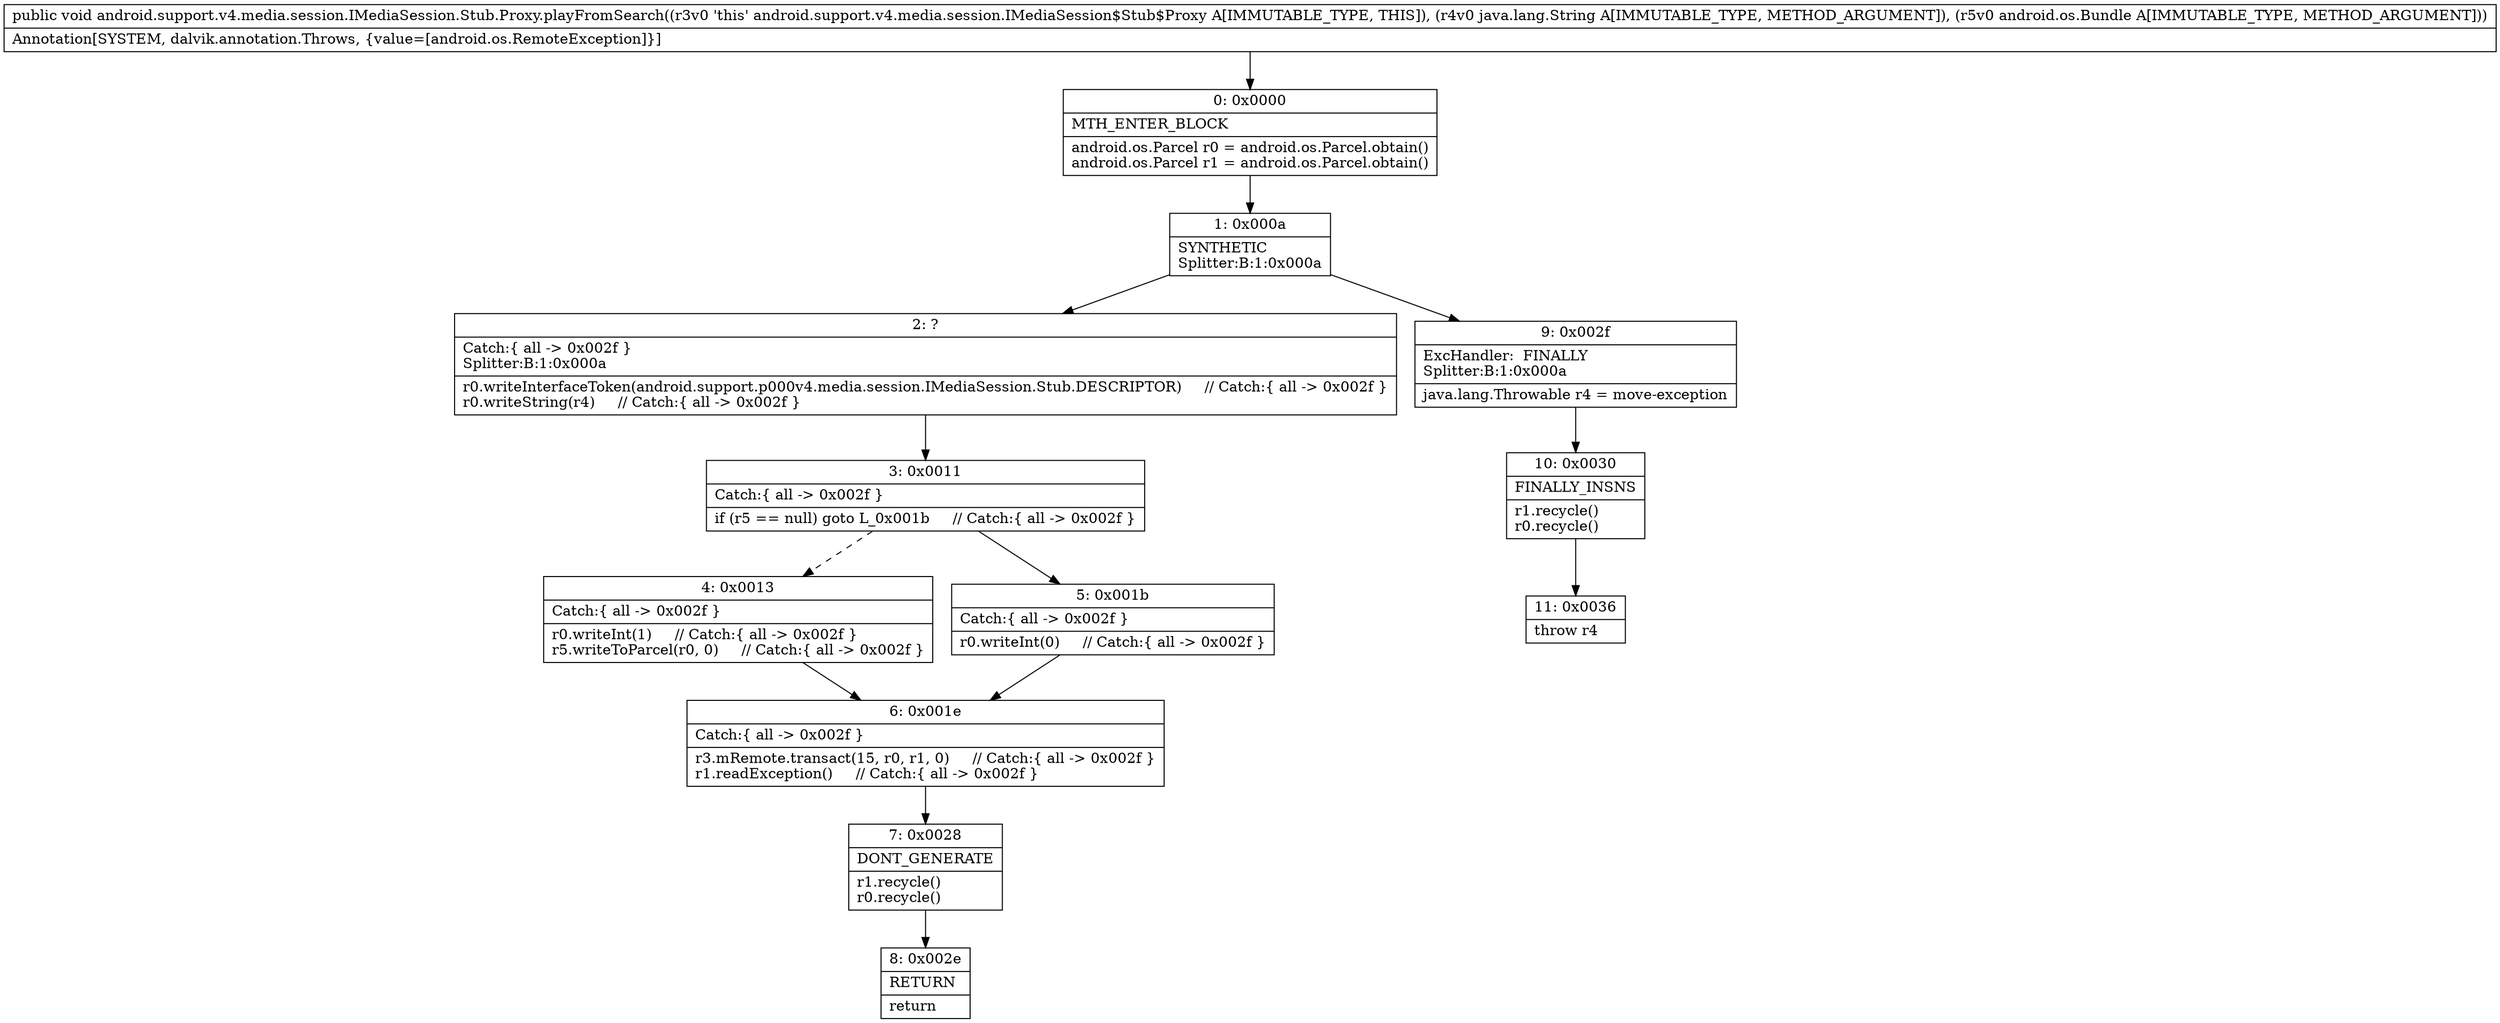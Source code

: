 digraph "CFG forandroid.support.v4.media.session.IMediaSession.Stub.Proxy.playFromSearch(Ljava\/lang\/String;Landroid\/os\/Bundle;)V" {
Node_0 [shape=record,label="{0\:\ 0x0000|MTH_ENTER_BLOCK\l|android.os.Parcel r0 = android.os.Parcel.obtain()\landroid.os.Parcel r1 = android.os.Parcel.obtain()\l}"];
Node_1 [shape=record,label="{1\:\ 0x000a|SYNTHETIC\lSplitter:B:1:0x000a\l}"];
Node_2 [shape=record,label="{2\:\ ?|Catch:\{ all \-\> 0x002f \}\lSplitter:B:1:0x000a\l|r0.writeInterfaceToken(android.support.p000v4.media.session.IMediaSession.Stub.DESCRIPTOR)     \/\/ Catch:\{ all \-\> 0x002f \}\lr0.writeString(r4)     \/\/ Catch:\{ all \-\> 0x002f \}\l}"];
Node_3 [shape=record,label="{3\:\ 0x0011|Catch:\{ all \-\> 0x002f \}\l|if (r5 == null) goto L_0x001b     \/\/ Catch:\{ all \-\> 0x002f \}\l}"];
Node_4 [shape=record,label="{4\:\ 0x0013|Catch:\{ all \-\> 0x002f \}\l|r0.writeInt(1)     \/\/ Catch:\{ all \-\> 0x002f \}\lr5.writeToParcel(r0, 0)     \/\/ Catch:\{ all \-\> 0x002f \}\l}"];
Node_5 [shape=record,label="{5\:\ 0x001b|Catch:\{ all \-\> 0x002f \}\l|r0.writeInt(0)     \/\/ Catch:\{ all \-\> 0x002f \}\l}"];
Node_6 [shape=record,label="{6\:\ 0x001e|Catch:\{ all \-\> 0x002f \}\l|r3.mRemote.transact(15, r0, r1, 0)     \/\/ Catch:\{ all \-\> 0x002f \}\lr1.readException()     \/\/ Catch:\{ all \-\> 0x002f \}\l}"];
Node_7 [shape=record,label="{7\:\ 0x0028|DONT_GENERATE\l|r1.recycle()\lr0.recycle()\l}"];
Node_8 [shape=record,label="{8\:\ 0x002e|RETURN\l|return\l}"];
Node_9 [shape=record,label="{9\:\ 0x002f|ExcHandler:  FINALLY\lSplitter:B:1:0x000a\l|java.lang.Throwable r4 = move\-exception\l}"];
Node_10 [shape=record,label="{10\:\ 0x0030|FINALLY_INSNS\l|r1.recycle()\lr0.recycle()\l}"];
Node_11 [shape=record,label="{11\:\ 0x0036|throw r4\l}"];
MethodNode[shape=record,label="{public void android.support.v4.media.session.IMediaSession.Stub.Proxy.playFromSearch((r3v0 'this' android.support.v4.media.session.IMediaSession$Stub$Proxy A[IMMUTABLE_TYPE, THIS]), (r4v0 java.lang.String A[IMMUTABLE_TYPE, METHOD_ARGUMENT]), (r5v0 android.os.Bundle A[IMMUTABLE_TYPE, METHOD_ARGUMENT]))  | Annotation[SYSTEM, dalvik.annotation.Throws, \{value=[android.os.RemoteException]\}]\l}"];
MethodNode -> Node_0;
Node_0 -> Node_1;
Node_1 -> Node_2;
Node_1 -> Node_9;
Node_2 -> Node_3;
Node_3 -> Node_4[style=dashed];
Node_3 -> Node_5;
Node_4 -> Node_6;
Node_5 -> Node_6;
Node_6 -> Node_7;
Node_7 -> Node_8;
Node_9 -> Node_10;
Node_10 -> Node_11;
}

